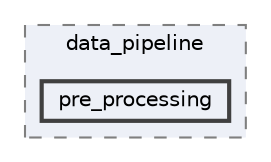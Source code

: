 digraph "src/data_pipeline/pre_processing"
{
 // INTERACTIVE_SVG=YES
 // LATEX_PDF_SIZE
  bgcolor="transparent";
  edge [fontname=Helvetica,fontsize=10,labelfontname=Helvetica,labelfontsize=10];
  node [fontname=Helvetica,fontsize=10,shape=box,height=0.2,width=0.4];
  compound=true
  subgraph clusterdir_d8011c2d3002aeb7fe29b60ec5b6cceb {
    graph [ bgcolor="#edf0f7", pencolor="grey50", label="data_pipeline", fontname=Helvetica,fontsize=10 style="filled,dashed", URL="dir_d8011c2d3002aeb7fe29b60ec5b6cceb.html",tooltip=""]
  dir_01d8c85d3e0193d6b57221e32ef52c37 [label="pre_processing", fillcolor="#edf0f7", color="grey25", style="filled,bold", URL="dir_01d8c85d3e0193d6b57221e32ef52c37.html",tooltip=""];
  }
}
